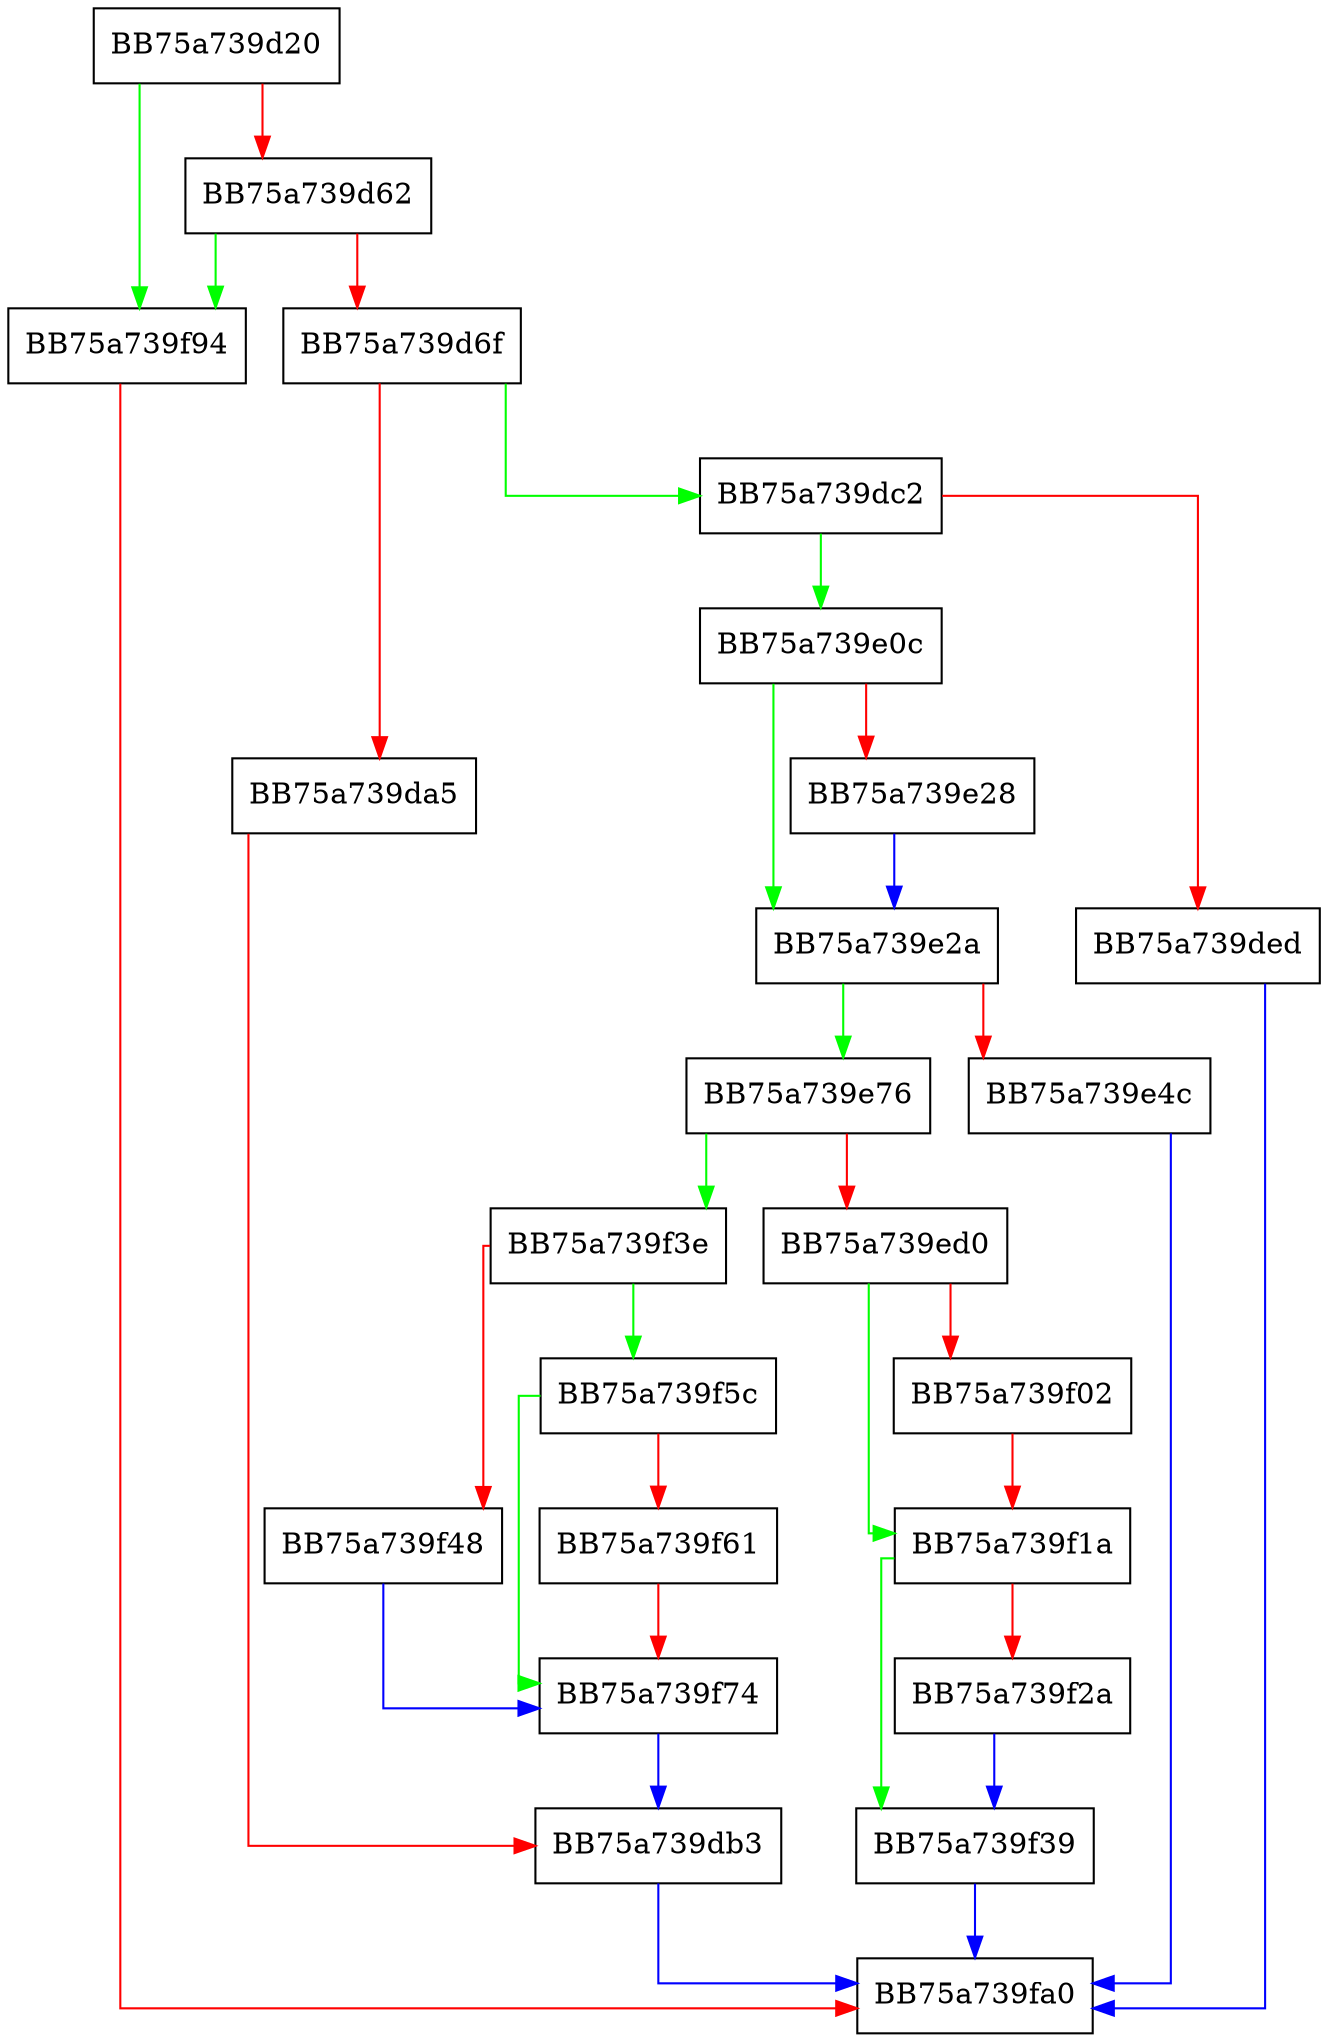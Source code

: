 digraph NTDLL_DLL_NtOpenSemaphoreWorker {
  node [shape="box"];
  graph [splines=ortho];
  BB75a739d20 -> BB75a739f94 [color="green"];
  BB75a739d20 -> BB75a739d62 [color="red"];
  BB75a739d62 -> BB75a739f94 [color="green"];
  BB75a739d62 -> BB75a739d6f [color="red"];
  BB75a739d6f -> BB75a739dc2 [color="green"];
  BB75a739d6f -> BB75a739da5 [color="red"];
  BB75a739da5 -> BB75a739db3 [color="red"];
  BB75a739db3 -> BB75a739fa0 [color="blue"];
  BB75a739dc2 -> BB75a739e0c [color="green"];
  BB75a739dc2 -> BB75a739ded [color="red"];
  BB75a739ded -> BB75a739fa0 [color="blue"];
  BB75a739e0c -> BB75a739e2a [color="green"];
  BB75a739e0c -> BB75a739e28 [color="red"];
  BB75a739e28 -> BB75a739e2a [color="blue"];
  BB75a739e2a -> BB75a739e76 [color="green"];
  BB75a739e2a -> BB75a739e4c [color="red"];
  BB75a739e4c -> BB75a739fa0 [color="blue"];
  BB75a739e76 -> BB75a739f3e [color="green"];
  BB75a739e76 -> BB75a739ed0 [color="red"];
  BB75a739ed0 -> BB75a739f1a [color="green"];
  BB75a739ed0 -> BB75a739f02 [color="red"];
  BB75a739f02 -> BB75a739f1a [color="red"];
  BB75a739f1a -> BB75a739f39 [color="green"];
  BB75a739f1a -> BB75a739f2a [color="red"];
  BB75a739f2a -> BB75a739f39 [color="blue"];
  BB75a739f39 -> BB75a739fa0 [color="blue"];
  BB75a739f3e -> BB75a739f5c [color="green"];
  BB75a739f3e -> BB75a739f48 [color="red"];
  BB75a739f48 -> BB75a739f74 [color="blue"];
  BB75a739f5c -> BB75a739f74 [color="green"];
  BB75a739f5c -> BB75a739f61 [color="red"];
  BB75a739f61 -> BB75a739f74 [color="red"];
  BB75a739f74 -> BB75a739db3 [color="blue"];
  BB75a739f94 -> BB75a739fa0 [color="red"];
}